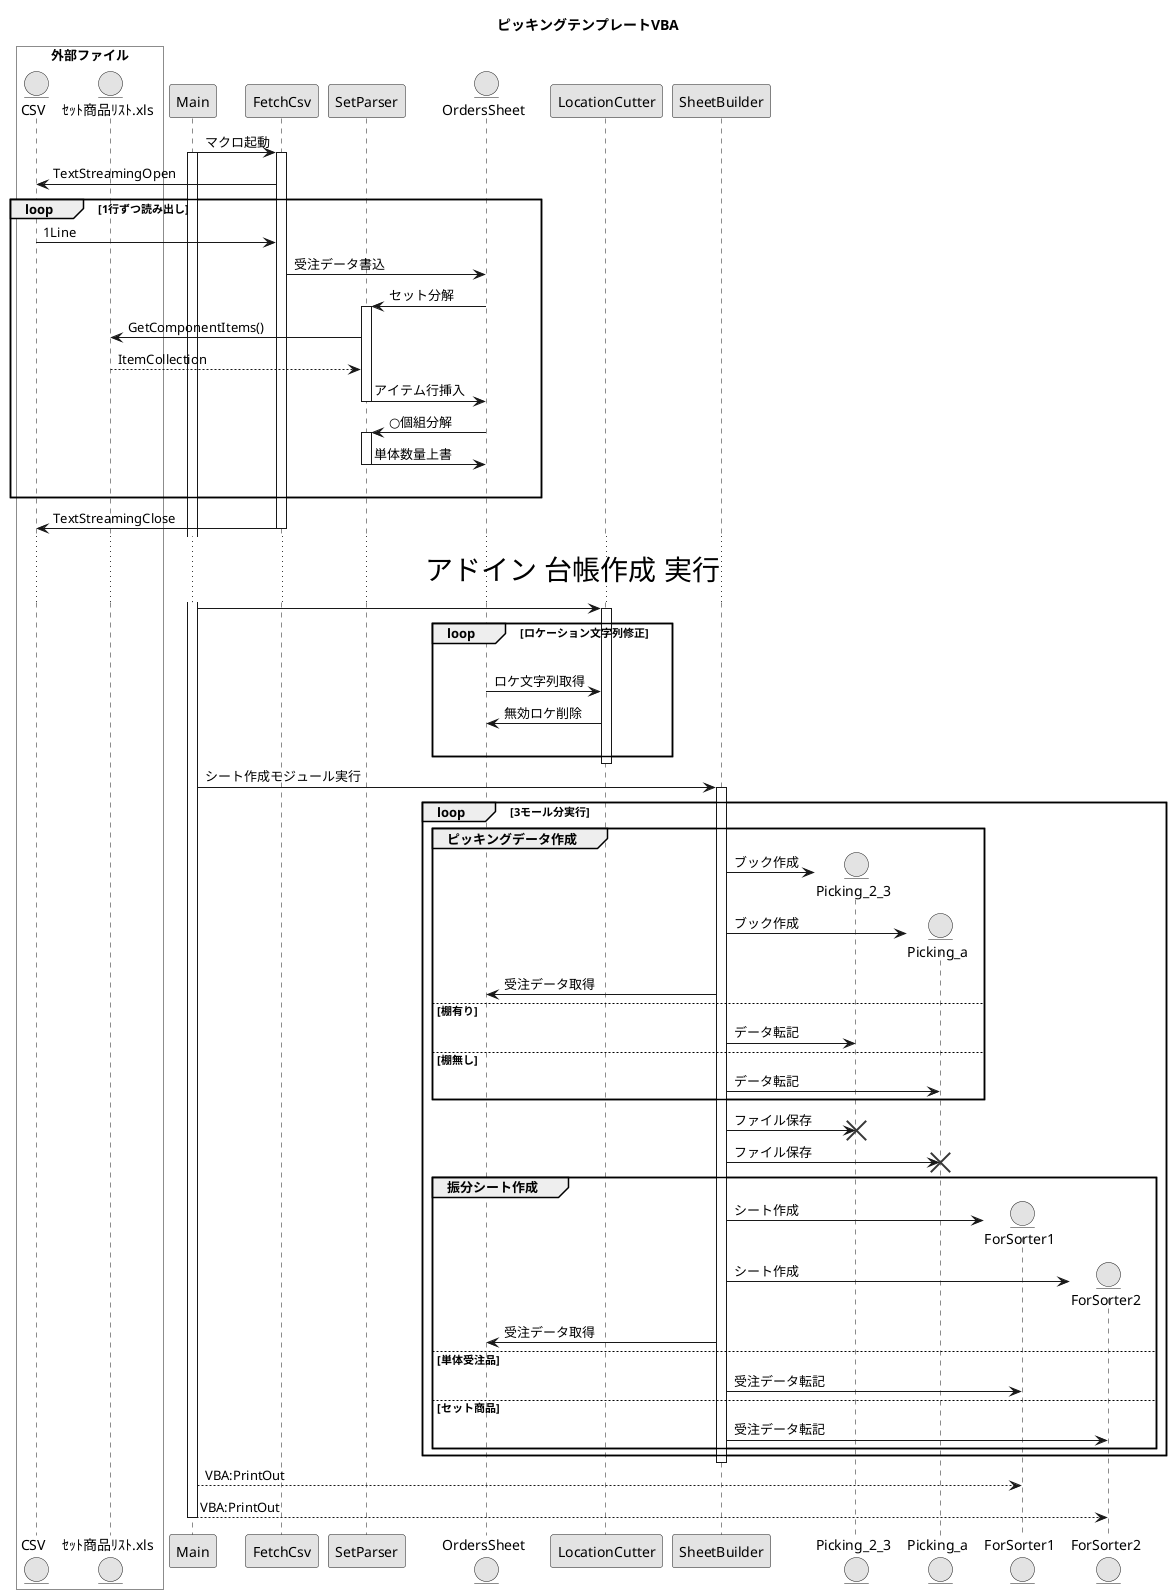 @startuml picking_create_vba

skinparam monochrome true
skinparam packageFontSize 25

title ピッキングテンプレートVBA

box "外部ファイル" #white
    entity CSV
    entity ｾｯﾄ商品ﾘｽﾄ.xls
end box

participant Main

Main -> FetchCsv : マクロ起動
activate Main
activate FetchCsv
CSV <- FetchCsv : TextStreamingOpen 

participant SetParser

Loop 1行ずつ読み出し
    CSV -> FetchCsv : 1Line

    entity OrdersSheet
    FetchCsv -> OrdersSheet : 受注データ書込

    SetParser <- OrdersSheet : セット分解
    
    activate SetParser
        ｾｯﾄ商品ﾘｽﾄ.xls <- SetParser : GetComponentItems()
        ｾｯﾄ商品ﾘｽﾄ.xls --> SetParser : ItemCollection
    
        SetParser -> OrdersSheet : アイテム行挿入
    
    deactivate SetParser

    SetParser <- OrdersSheet :○個組分解
    activate SetParser
        SetParser -> OrdersSheet : 単体数量上書
    deactivate SetParser
    |||
    end loop

CSV <- FetchCsv : TextStreamingClose
deactivate FetchCsv

... <size:28>アドイン 台帳作成 実行</size> ...

participant LocationCutter

    Main -> LocationCutter

    activate LocationCutter

    loop ロケーション文字列修正
        |||
        OrdersSheet -> LocationCutter :ロケ文字列取得
        OrdersSheet <- LocationCutter :無効ロケ削除
        |||
    end
    deactivate LocationCutter

participant SheetBuilder

Main -> SheetBuilder : シート作成モジュール実行
activate SheetBuilder

loop 3モール分実行     
    Group ピッキングデータ作成

        create entity Picking_2_3
        SheetBuilder -> Picking_2_3 : ブック作成

        create entity Picking_a
        SheetBuilder -> Picking_a : ブック作成

        OrdersSheet <- SheetBuilder : 受注データ取得

        else 棚有り
            SheetBuilder -> Picking_2_3 : データ転記

        else 棚無し
            SheetBuilder -> Picking_a : データ転記
    end

    SheetBuilder -> Picking_2_3 : ファイル保存
    destroy Picking_2_3

    SheetBuilder -> Picking_a : ファイル保存
    destroy Picking_a

    Group 振分シート作成
        
        create entity ForSorter1
        SheetBuilder -> ForSorter1 : シート作成
        create entity ForSorter2
        SheetBuilder -> ForSorter2 : シート作成

        OrdersSheet <- SheetBuilder : 受注データ取得

        else 単体受注品

            SheetBuilder -> ForSorter1 : 受注データ転記
        
        else セット商品

            SheetBuilder -> ForSorter2 : 受注データ転記
        
    end
end

deactivate SheetBuilder

Main --> ForSorter1 : VBA:PrintOut 
Main --> ForSorter2 : VBA:PrintOut

deactivate Main

@enduml